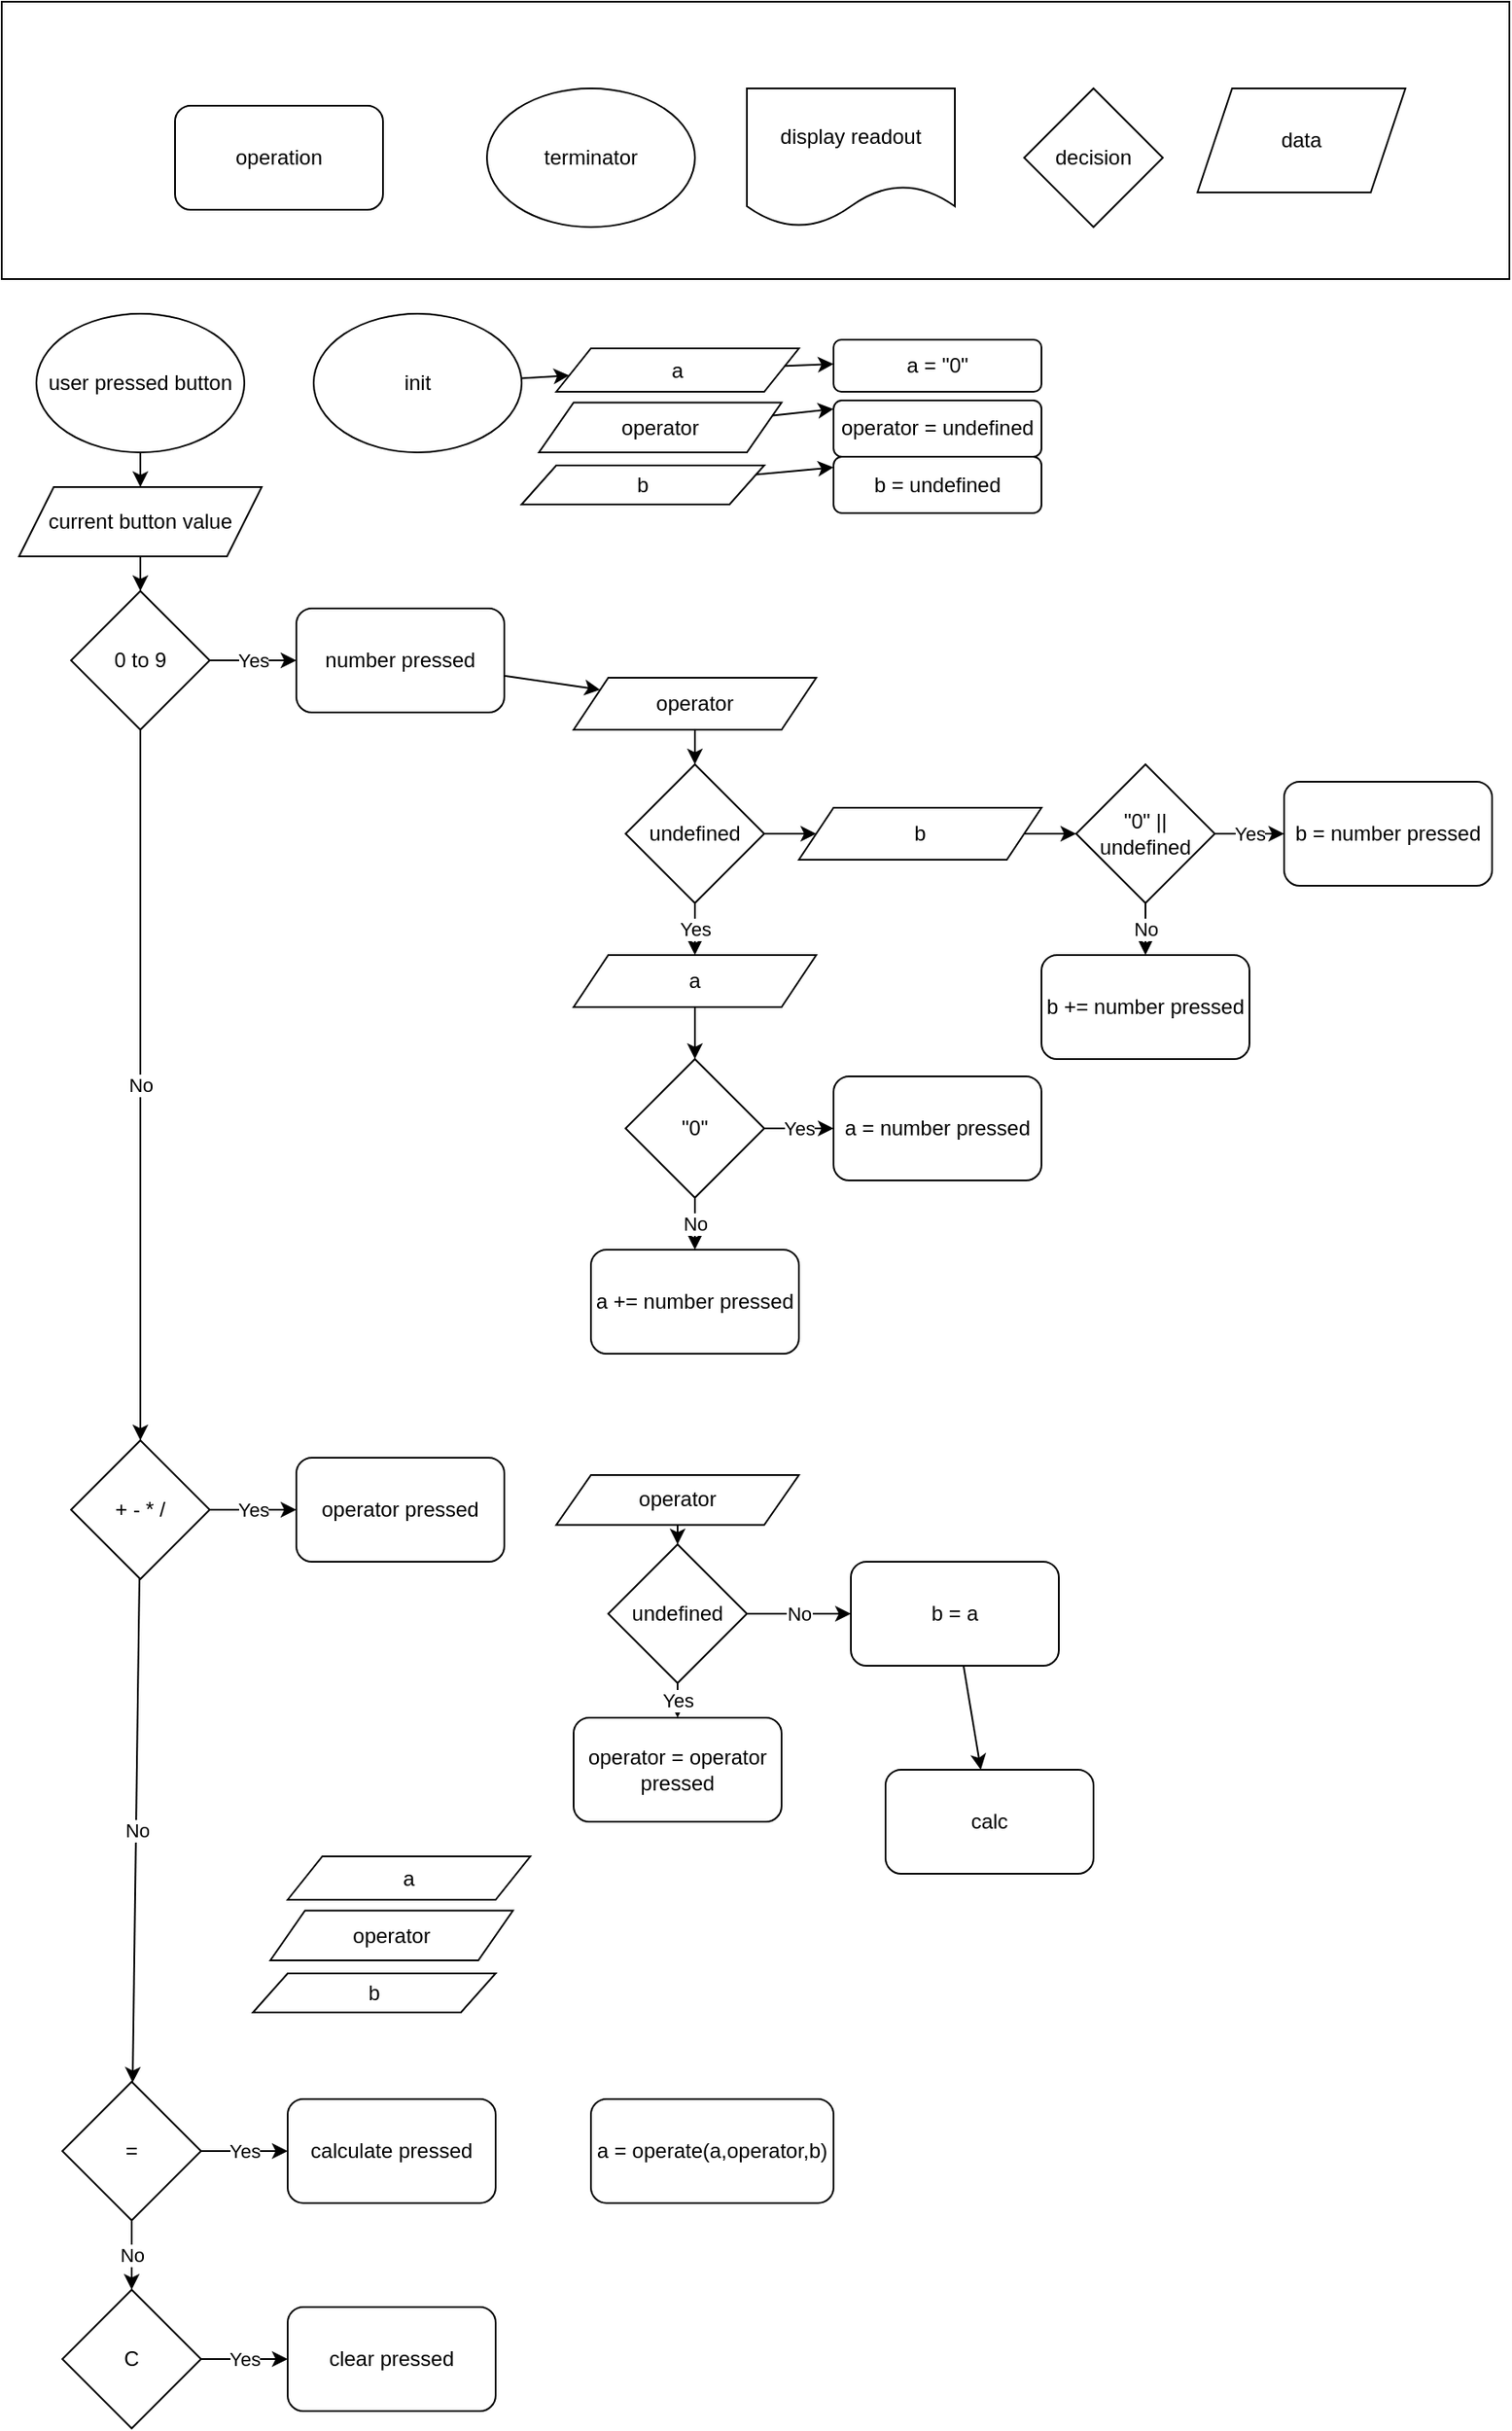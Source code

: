 <mxfile>
    <diagram id="x68tueEbVCx7lScdoSiz" name="Page-1">
        <mxGraphModel dx="846" dy="814" grid="1" gridSize="10" guides="1" tooltips="1" connect="1" arrows="1" fold="1" page="1" pageScale="1" pageWidth="1200" pageHeight="1920" math="0" shadow="0">
            <root>
                <mxCell id="0"/>
                <mxCell id="1" parent="0"/>
                <mxCell id="2" value="operation" style="rounded=1;whiteSpace=wrap;html=1;" vertex="1" parent="1">
                    <mxGeometry x="100" y="60" width="120" height="60" as="geometry"/>
                </mxCell>
                <mxCell id="3" value="terminator" style="ellipse;whiteSpace=wrap;html=1;" vertex="1" parent="1">
                    <mxGeometry x="280" y="50" width="120" height="80" as="geometry"/>
                </mxCell>
                <mxCell id="4" value="decision" style="rhombus;whiteSpace=wrap;html=1;" vertex="1" parent="1">
                    <mxGeometry x="590" y="50" width="80" height="80" as="geometry"/>
                </mxCell>
                <mxCell id="5" value="display readout" style="shape=document;whiteSpace=wrap;html=1;boundedLbl=1;" vertex="1" parent="1">
                    <mxGeometry x="430" y="50" width="120" height="80" as="geometry"/>
                </mxCell>
                <mxCell id="6" value="data" style="shape=parallelogram;perimeter=parallelogramPerimeter;whiteSpace=wrap;html=1;fixedSize=1;" vertex="1" parent="1">
                    <mxGeometry x="690" y="50" width="120" height="60" as="geometry"/>
                </mxCell>
                <mxCell id="11" style="edgeStyle=none;html=1;exitX=0.5;exitY=1;exitDx=0;exitDy=0;entryX=0.5;entryY=0;entryDx=0;entryDy=0;" edge="1" parent="1" source="8" target="10">
                    <mxGeometry relative="1" as="geometry"/>
                </mxCell>
                <mxCell id="8" value="user pressed button" style="ellipse;whiteSpace=wrap;html=1;" vertex="1" parent="1">
                    <mxGeometry x="20" y="180" width="120" height="80" as="geometry"/>
                </mxCell>
                <mxCell id="9" value="" style="rounded=0;whiteSpace=wrap;html=1;fillColor=none;" vertex="1" parent="1">
                    <mxGeometry width="870" height="160" as="geometry"/>
                </mxCell>
                <mxCell id="13" value="" style="edgeStyle=none;html=1;" edge="1" parent="1" source="10" target="12">
                    <mxGeometry relative="1" as="geometry"/>
                </mxCell>
                <mxCell id="10" value="current button value" style="shape=parallelogram;perimeter=parallelogramPerimeter;whiteSpace=wrap;html=1;fixedSize=1;fillColor=none;" vertex="1" parent="1">
                    <mxGeometry x="10" y="280" width="140" height="40" as="geometry"/>
                </mxCell>
                <mxCell id="16" value="Yes" style="edgeStyle=none;html=1;" edge="1" parent="1" target="15">
                    <mxGeometry relative="1" as="geometry">
                        <mxPoint x="120" y="380" as="sourcePoint"/>
                    </mxGeometry>
                </mxCell>
                <mxCell id="23" value="No" style="edgeStyle=none;html=1;" edge="1" parent="1" source="12" target="17">
                    <mxGeometry relative="1" as="geometry"/>
                </mxCell>
                <mxCell id="12" value="0 to 9" style="rhombus;whiteSpace=wrap;html=1;fillColor=none;" vertex="1" parent="1">
                    <mxGeometry x="40" y="340" width="80" height="80" as="geometry"/>
                </mxCell>
                <mxCell id="53" value="" style="edgeStyle=none;html=1;" edge="1" parent="1" source="15" target="50">
                    <mxGeometry relative="1" as="geometry"/>
                </mxCell>
                <mxCell id="15" value="number pressed" style="rounded=1;whiteSpace=wrap;html=1;fillColor=none;" vertex="1" parent="1">
                    <mxGeometry x="170" y="350" width="120" height="60" as="geometry"/>
                </mxCell>
                <mxCell id="20" value="Yes" style="edgeStyle=none;html=1;" edge="1" parent="1" source="17" target="19">
                    <mxGeometry relative="1" as="geometry"/>
                </mxCell>
                <mxCell id="27" value="No" style="edgeStyle=none;html=1;" edge="1" parent="1" source="17" target="25">
                    <mxGeometry relative="1" as="geometry"/>
                </mxCell>
                <mxCell id="17" value="+ - * /" style="rhombus;whiteSpace=wrap;html=1;fillColor=none;" vertex="1" parent="1">
                    <mxGeometry x="40" y="830" width="80" height="80" as="geometry"/>
                </mxCell>
                <mxCell id="19" value="operator pressed" style="rounded=1;whiteSpace=wrap;html=1;fillColor=none;" vertex="1" parent="1">
                    <mxGeometry x="170" y="840" width="120" height="60" as="geometry"/>
                </mxCell>
                <mxCell id="24" value="Yes" style="edgeStyle=none;html=1;" edge="1" parent="1" source="25" target="26">
                    <mxGeometry relative="1" as="geometry"/>
                </mxCell>
                <mxCell id="31" value="No" style="edgeStyle=none;html=1;" edge="1" parent="1" source="25" target="29">
                    <mxGeometry relative="1" as="geometry"/>
                </mxCell>
                <mxCell id="25" value="=" style="rhombus;whiteSpace=wrap;html=1;fillColor=none;" vertex="1" parent="1">
                    <mxGeometry x="35" y="1200" width="80" height="80" as="geometry"/>
                </mxCell>
                <mxCell id="26" value="calculate pressed" style="rounded=1;whiteSpace=wrap;html=1;fillColor=none;" vertex="1" parent="1">
                    <mxGeometry x="165" y="1210" width="120" height="60" as="geometry"/>
                </mxCell>
                <mxCell id="28" value="Yes" style="edgeStyle=none;html=1;" edge="1" parent="1" source="29" target="30">
                    <mxGeometry relative="1" as="geometry"/>
                </mxCell>
                <mxCell id="29" value="C" style="rhombus;whiteSpace=wrap;html=1;fillColor=none;" vertex="1" parent="1">
                    <mxGeometry x="35" y="1320" width="80" height="80" as="geometry"/>
                </mxCell>
                <mxCell id="30" value="clear pressed" style="rounded=1;whiteSpace=wrap;html=1;fillColor=none;" vertex="1" parent="1">
                    <mxGeometry x="165" y="1330" width="120" height="60" as="geometry"/>
                </mxCell>
                <mxCell id="43" value="No" style="edgeStyle=none;html=1;" edge="1" parent="1" source="33" target="42">
                    <mxGeometry relative="1" as="geometry"/>
                </mxCell>
                <mxCell id="44" value="Yes" style="edgeStyle=none;html=1;" edge="1" parent="1" source="33" target="41">
                    <mxGeometry relative="1" as="geometry"/>
                </mxCell>
                <mxCell id="33" value="&quot;0&quot;" style="rhombus;whiteSpace=wrap;html=1;fillColor=none;" vertex="1" parent="1">
                    <mxGeometry x="360" y="610" width="80" height="80" as="geometry"/>
                </mxCell>
                <mxCell id="38" value="" style="edgeStyle=none;html=1;" edge="1" parent="1" source="34">
                    <mxGeometry relative="1" as="geometry">
                        <mxPoint x="480" y="209" as="targetPoint"/>
                    </mxGeometry>
                </mxCell>
                <mxCell id="34" value="a" style="shape=parallelogram;perimeter=parallelogramPerimeter;whiteSpace=wrap;html=1;fixedSize=1;fillColor=none;" vertex="1" parent="1">
                    <mxGeometry x="320" y="200" width="140" height="25" as="geometry"/>
                </mxCell>
                <mxCell id="35" value="a = &quot;0&quot;" style="rounded=1;whiteSpace=wrap;html=1;fillColor=none;" vertex="1" parent="1">
                    <mxGeometry x="480" y="195" width="120" height="30" as="geometry"/>
                </mxCell>
                <mxCell id="37" value="" style="edgeStyle=none;html=1;" edge="1" parent="1" source="36" target="34">
                    <mxGeometry relative="1" as="geometry"/>
                </mxCell>
                <mxCell id="36" value="init" style="ellipse;whiteSpace=wrap;html=1;" vertex="1" parent="1">
                    <mxGeometry x="180" y="180" width="120" height="80" as="geometry"/>
                </mxCell>
                <mxCell id="40" value="" style="edgeStyle=none;html=1;" edge="1" parent="1" source="39" target="33">
                    <mxGeometry relative="1" as="geometry"/>
                </mxCell>
                <mxCell id="39" value="a" style="shape=parallelogram;perimeter=parallelogramPerimeter;whiteSpace=wrap;html=1;fixedSize=1;fillColor=none;" vertex="1" parent="1">
                    <mxGeometry x="330" y="550" width="140" height="30" as="geometry"/>
                </mxCell>
                <mxCell id="41" value="a = number pressed" style="rounded=1;whiteSpace=wrap;html=1;fillColor=none;" vertex="1" parent="1">
                    <mxGeometry x="480" y="620" width="120" height="60" as="geometry"/>
                </mxCell>
                <mxCell id="42" value="a += number pressed" style="rounded=1;whiteSpace=wrap;html=1;fillColor=none;" vertex="1" parent="1">
                    <mxGeometry x="340" y="720" width="120" height="60" as="geometry"/>
                </mxCell>
                <mxCell id="48" value="" style="edgeStyle=none;html=1;" edge="1" parent="1" source="45">
                    <mxGeometry relative="1" as="geometry">
                        <mxPoint x="480" y="235" as="targetPoint"/>
                    </mxGeometry>
                </mxCell>
                <mxCell id="45" value="operator" style="shape=parallelogram;perimeter=parallelogramPerimeter;whiteSpace=wrap;html=1;fixedSize=1;fillColor=none;" vertex="1" parent="1">
                    <mxGeometry x="310" y="231.25" width="140" height="28.75" as="geometry"/>
                </mxCell>
                <mxCell id="56" value="" style="edgeStyle=none;html=1;" edge="1" parent="1" source="46">
                    <mxGeometry relative="1" as="geometry">
                        <mxPoint x="480" y="268.603" as="targetPoint"/>
                    </mxGeometry>
                </mxCell>
                <mxCell id="46" value="b" style="shape=parallelogram;perimeter=parallelogramPerimeter;whiteSpace=wrap;html=1;fixedSize=1;fillColor=none;" vertex="1" parent="1">
                    <mxGeometry x="300" y="267.5" width="140" height="22.5" as="geometry"/>
                </mxCell>
                <mxCell id="47" value="operator = undefined" style="rounded=1;whiteSpace=wrap;html=1;fillColor=none;" vertex="1" parent="1">
                    <mxGeometry x="480" y="230" width="120" height="32.5" as="geometry"/>
                </mxCell>
                <mxCell id="52" value="Yes" style="edgeStyle=none;html=1;" edge="1" parent="1" source="49" target="39">
                    <mxGeometry relative="1" as="geometry"/>
                </mxCell>
                <mxCell id="58" value="" style="edgeStyle=none;html=1;" edge="1" parent="1" source="49" target="54">
                    <mxGeometry relative="1" as="geometry"/>
                </mxCell>
                <mxCell id="49" value="undefined" style="rhombus;whiteSpace=wrap;html=1;fillColor=none;" vertex="1" parent="1">
                    <mxGeometry x="360" y="440" width="80" height="80" as="geometry"/>
                </mxCell>
                <mxCell id="51" value="" style="edgeStyle=none;html=1;" edge="1" parent="1" source="50" target="49">
                    <mxGeometry relative="1" as="geometry"/>
                </mxCell>
                <mxCell id="50" value="operator" style="shape=parallelogram;perimeter=parallelogramPerimeter;whiteSpace=wrap;html=1;fixedSize=1;fillColor=none;" vertex="1" parent="1">
                    <mxGeometry x="330" y="390" width="140" height="30" as="geometry"/>
                </mxCell>
                <mxCell id="64" value="" style="edgeStyle=none;html=1;" edge="1" parent="1" source="54" target="61">
                    <mxGeometry relative="1" as="geometry"/>
                </mxCell>
                <mxCell id="54" value="b" style="shape=parallelogram;perimeter=parallelogramPerimeter;whiteSpace=wrap;html=1;fixedSize=1;fillColor=none;" vertex="1" parent="1">
                    <mxGeometry x="460" y="465" width="140" height="30" as="geometry"/>
                </mxCell>
                <mxCell id="55" value="b = undefined" style="rounded=1;whiteSpace=wrap;html=1;fillColor=none;" vertex="1" parent="1">
                    <mxGeometry x="480" y="262.5" width="120" height="32.5" as="geometry"/>
                </mxCell>
                <mxCell id="59" value="No" style="edgeStyle=none;html=1;" edge="1" parent="1" source="61" target="63">
                    <mxGeometry relative="1" as="geometry"/>
                </mxCell>
                <mxCell id="60" value="Yes" style="edgeStyle=none;html=1;" edge="1" parent="1" source="61" target="62">
                    <mxGeometry relative="1" as="geometry"/>
                </mxCell>
                <mxCell id="61" value="&quot;0&quot; || undefined" style="rhombus;whiteSpace=wrap;html=1;fillColor=none;" vertex="1" parent="1">
                    <mxGeometry x="620" y="440" width="80" height="80" as="geometry"/>
                </mxCell>
                <mxCell id="62" value="b = number pressed" style="rounded=1;whiteSpace=wrap;html=1;fillColor=none;" vertex="1" parent="1">
                    <mxGeometry x="740" y="450" width="120" height="60" as="geometry"/>
                </mxCell>
                <mxCell id="63" value="b += number pressed" style="rounded=1;whiteSpace=wrap;html=1;fillColor=none;" vertex="1" parent="1">
                    <mxGeometry x="600" y="550" width="120" height="60" as="geometry"/>
                </mxCell>
                <mxCell id="71" value="" style="edgeStyle=none;html=1;" edge="1" parent="1" source="69" target="70">
                    <mxGeometry relative="1" as="geometry"/>
                </mxCell>
                <mxCell id="69" value="operator" style="shape=parallelogram;perimeter=parallelogramPerimeter;whiteSpace=wrap;html=1;fixedSize=1;fillColor=none;" vertex="1" parent="1">
                    <mxGeometry x="320" y="850" width="140" height="28.75" as="geometry"/>
                </mxCell>
                <mxCell id="73" value="Yes" style="edgeStyle=none;html=1;" edge="1" parent="1" source="70" target="72">
                    <mxGeometry relative="1" as="geometry">
                        <Array as="points">
                            <mxPoint x="390" y="980"/>
                        </Array>
                    </mxGeometry>
                </mxCell>
                <mxCell id="76" value="No" style="edgeStyle=none;html=1;" edge="1" parent="1" source="70" target="75">
                    <mxGeometry relative="1" as="geometry"/>
                </mxCell>
                <mxCell id="70" value="undefined" style="rhombus;whiteSpace=wrap;html=1;fillColor=none;" vertex="1" parent="1">
                    <mxGeometry x="350" y="890" width="80" height="80" as="geometry"/>
                </mxCell>
                <mxCell id="72" value="operator = operator pressed" style="rounded=1;whiteSpace=wrap;html=1;fillColor=none;" vertex="1" parent="1">
                    <mxGeometry x="330" y="990" width="120" height="60" as="geometry"/>
                </mxCell>
                <mxCell id="78" value="" style="edgeStyle=none;html=1;" edge="1" parent="1" source="75" target="77">
                    <mxGeometry relative="1" as="geometry"/>
                </mxCell>
                <mxCell id="75" value="b = a" style="rounded=1;whiteSpace=wrap;html=1;fillColor=none;" vertex="1" parent="1">
                    <mxGeometry x="490" y="900" width="120" height="60" as="geometry"/>
                </mxCell>
                <mxCell id="77" value="calc&lt;br&gt;" style="rounded=1;whiteSpace=wrap;html=1;fillColor=none;" vertex="1" parent="1">
                    <mxGeometry x="510" y="1020" width="120" height="60" as="geometry"/>
                </mxCell>
                <mxCell id="79" value="a" style="shape=parallelogram;perimeter=parallelogramPerimeter;whiteSpace=wrap;html=1;fixedSize=1;fillColor=none;" vertex="1" parent="1">
                    <mxGeometry x="165" y="1070" width="140" height="25" as="geometry"/>
                </mxCell>
                <mxCell id="80" value="operator" style="shape=parallelogram;perimeter=parallelogramPerimeter;whiteSpace=wrap;html=1;fixedSize=1;fillColor=none;" vertex="1" parent="1">
                    <mxGeometry x="155" y="1101.25" width="140" height="28.75" as="geometry"/>
                </mxCell>
                <mxCell id="81" value="b" style="shape=parallelogram;perimeter=parallelogramPerimeter;whiteSpace=wrap;html=1;fixedSize=1;fillColor=none;" vertex="1" parent="1">
                    <mxGeometry x="145" y="1137.5" width="140" height="22.5" as="geometry"/>
                </mxCell>
                <mxCell id="82" value="a = operate(a,operator,b)" style="rounded=1;whiteSpace=wrap;html=1;fillColor=none;" vertex="1" parent="1">
                    <mxGeometry x="340" y="1210" width="140" height="60" as="geometry"/>
                </mxCell>
            </root>
        </mxGraphModel>
    </diagram>
</mxfile>